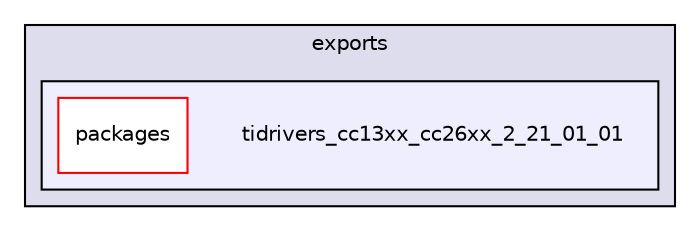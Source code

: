 digraph "tidrivers_cc13xx_cc26xx_2_21_01_01" {
  compound=true
  node [ fontsize="10", fontname="Helvetica"];
  edge [ labelfontsize="10", labelfontname="Helvetica"];
  subgraph clusterdir_c17777783ce38a5c07940aaaf742f522 {
    graph [ bgcolor="#ddddee", pencolor="black", label="exports" fontname="Helvetica", fontsize="10", URL="dir_c17777783ce38a5c07940aaaf742f522.html"]
  subgraph clusterdir_f6e916242039e0349c75a086e347d29e {
    graph [ bgcolor="#eeeeff", pencolor="black", label="" URL="dir_f6e916242039e0349c75a086e347d29e.html"];
    dir_f6e916242039e0349c75a086e347d29e [shape=plaintext label="tidrivers_cc13xx_cc26xx_2_21_01_01"];
    dir_66ebce97428d8a203c418c1e1c30b1d0 [shape=box label="packages" color="red" fillcolor="white" style="filled" URL="dir_66ebce97428d8a203c418c1e1c30b1d0.html"];
  }
  }
}
